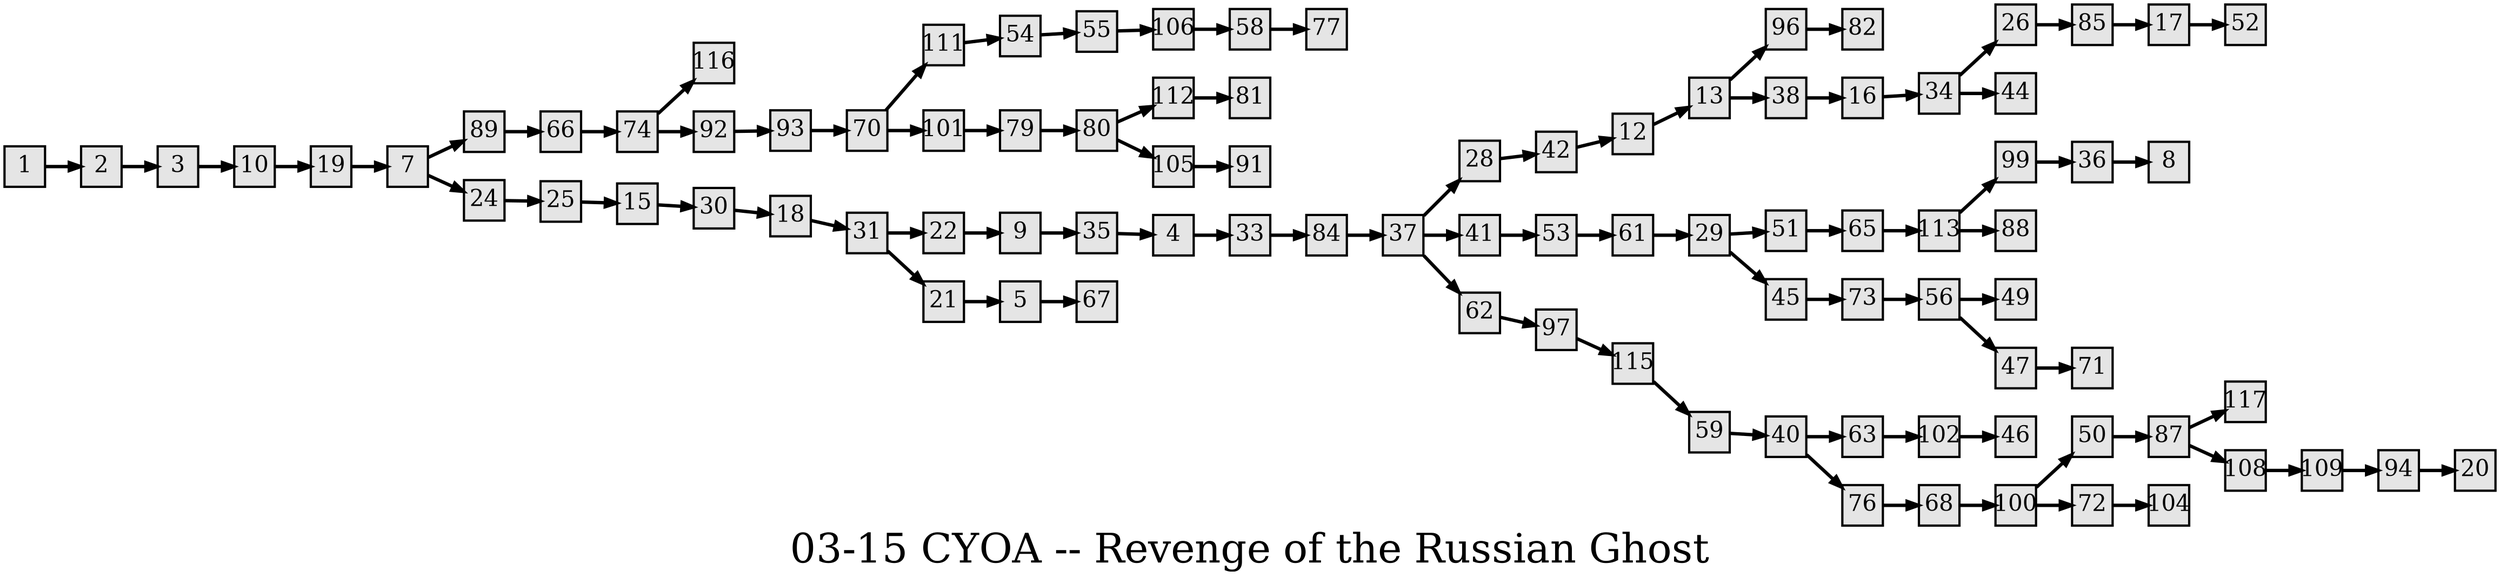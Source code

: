 digraph g{
  graph [ label="03-15 CYOA -- Revenge of the Russian Ghost" rankdir=LR, ordering=out, fontsize=36, nodesep="0.35", ranksep="0.45"];
  node  [shape=rect, penwidth=2, fontsize=20, style=filled, fillcolor=grey90, margin="0,0", labelfloat=true, regular=true, fixedsize=true];
  edge  [labelfloat=true, penwidth=3, fontsize=12];

  1 -> 2;
  2 -> 3;
  3 -> 10;
  4 -> 33;
  5 -> 67;
  7 -> 89;
  7 -> 24;
  9 -> 35;
  10 -> 19;
  12 -> 13;
  13 -> 96;
  13 -> 38;
  15 -> 30;
  16 -> 34;
  17 -> 52;
  18 -> 31;
  19 -> 7;
  21 -> 5;
  22 -> 9;
  24 -> 25;
  25 -> 15;
  26 -> 85;
  28 -> 42;
  29 -> 51;
  29 -> 45;
  30 -> 18;
  31 -> 22;
  31 -> 21;
  33 -> 84;
  34 -> 26;
  34 -> 44;
  35 -> 4;
  36 -> 8;
  37 -> 28;
  37 -> 41;
  37 -> 62;
  38 -> 16;
  40 -> 63;
  40 -> 76;
  41 -> 53;
  42 -> 12;
  45 -> 73;
  47 -> 71;
  50 -> 87;
  51 -> 65;
  53 -> 61;
  54 -> 55;
  55 -> 106;
  56 -> 49;
  56 -> 47;
  58 -> 77;
  59 -> 40;
  61 -> 29;
  62 -> 97;
  63 -> 102;
  65 -> 113;
  66 -> 74;
  68 -> 100;
  70 -> 111;
  70 -> 101;
  72 -> 104;
  73 -> 56;
  74 -> 116;
  74 -> 92;
  76 -> 68;
  79 -> 80;
  80 -> 112;
  80 -> 105;
  84 -> 37;
  85 -> 17;
  87 -> 117;
  87 -> 108;
  89 -> 66;
  92 -> 93;
  93 -> 70;
  94 -> 20;
  96 -> 82;
  97 -> 115;
  99 -> 36;
  100 -> 50;
  100 -> 72;
  101 -> 79;
  102 -> 46;
  105 -> 91;
  106 -> 58;
  108 -> 109;
  109 -> 94;
  111 -> 54;
  112 -> 81;
  113 -> 99;
  113 -> 88;
  115 -> 59;
}

